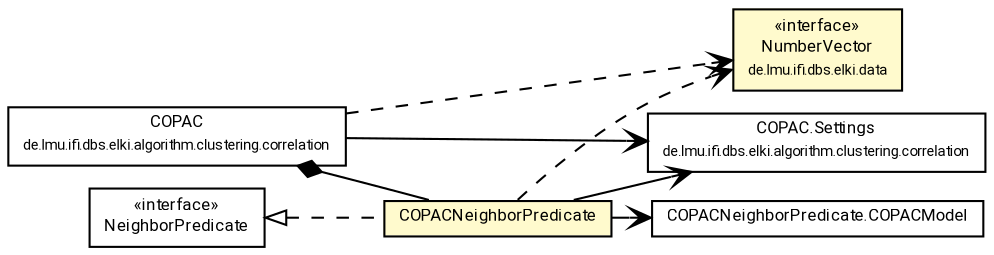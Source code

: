 #!/usr/local/bin/dot
#
# Class diagram 
# Generated by UMLGraph version R5_7_2-60-g0e99a6 (http://www.spinellis.gr/umlgraph/)
#

digraph G {
	graph [fontnames="svg"]
	edge [fontname="Roboto",fontsize=7,labelfontname="Roboto",labelfontsize=7,color="black"];
	node [fontname="Roboto",fontcolor="black",fontsize=8,shape=plaintext,margin=0,width=0,height=0];
	nodesep=0.15;
	ranksep=0.25;
	rankdir=LR;
	// de.lmu.ifi.dbs.elki.algorithm.clustering.correlation.COPAC<V extends de.lmu.ifi.dbs.elki.data.NumberVector>
	c2177396 [label=<<table title="de.lmu.ifi.dbs.elki.algorithm.clustering.correlation.COPAC" border="0" cellborder="1" cellspacing="0" cellpadding="2" href="../correlation/COPAC.html" target="_parent">
		<tr><td><table border="0" cellspacing="0" cellpadding="1">
		<tr><td align="center" balign="center"> <font face="Roboto">COPAC</font> </td></tr>
		<tr><td align="center" balign="center"> <font face="Roboto" point-size="7.0">de.lmu.ifi.dbs.elki.algorithm.clustering.correlation</font> </td></tr>
		</table></td></tr>
		</table>>, URL="../correlation/COPAC.html"];
	// de.lmu.ifi.dbs.elki.algorithm.clustering.correlation.COPAC.Settings
	c2177397 [label=<<table title="de.lmu.ifi.dbs.elki.algorithm.clustering.correlation.COPAC.Settings" border="0" cellborder="1" cellspacing="0" cellpadding="2" href="../correlation/COPAC.Settings.html" target="_parent">
		<tr><td><table border="0" cellspacing="0" cellpadding="1">
		<tr><td align="center" balign="center"> <font face="Roboto">COPAC.Settings</font> </td></tr>
		<tr><td align="center" balign="center"> <font face="Roboto" point-size="7.0">de.lmu.ifi.dbs.elki.algorithm.clustering.correlation</font> </td></tr>
		</table></td></tr>
		</table>>, URL="../correlation/COPAC.Settings.html"];
	// de.lmu.ifi.dbs.elki.algorithm.clustering.gdbscan.COPACNeighborPredicate<V extends de.lmu.ifi.dbs.elki.data.NumberVector>
	c2177619 [label=<<table title="de.lmu.ifi.dbs.elki.algorithm.clustering.gdbscan.COPACNeighborPredicate" border="0" cellborder="1" cellspacing="0" cellpadding="2" bgcolor="lemonChiffon" href="COPACNeighborPredicate.html" target="_parent">
		<tr><td><table border="0" cellspacing="0" cellpadding="1">
		<tr><td align="center" balign="center"> <font face="Roboto">COPACNeighborPredicate</font> </td></tr>
		</table></td></tr>
		</table>>, URL="COPACNeighborPredicate.html"];
	// de.lmu.ifi.dbs.elki.algorithm.clustering.gdbscan.COPACNeighborPredicate.COPACModel
	c2177620 [label=<<table title="de.lmu.ifi.dbs.elki.algorithm.clustering.gdbscan.COPACNeighborPredicate.COPACModel" border="0" cellborder="1" cellspacing="0" cellpadding="2" href="COPACNeighborPredicate.COPACModel.html" target="_parent">
		<tr><td><table border="0" cellspacing="0" cellpadding="1">
		<tr><td align="center" balign="center"> <font face="Roboto">COPACNeighborPredicate.COPACModel</font> </td></tr>
		</table></td></tr>
		</table>>, URL="COPACNeighborPredicate.COPACModel.html"];
	// de.lmu.ifi.dbs.elki.algorithm.clustering.gdbscan.NeighborPredicate<T>
	c2177627 [label=<<table title="de.lmu.ifi.dbs.elki.algorithm.clustering.gdbscan.NeighborPredicate" border="0" cellborder="1" cellspacing="0" cellpadding="2" href="NeighborPredicate.html" target="_parent">
		<tr><td><table border="0" cellspacing="0" cellpadding="1">
		<tr><td align="center" balign="center"> &#171;interface&#187; </td></tr>
		<tr><td align="center" balign="center"> <font face="Roboto">NeighborPredicate</font> </td></tr>
		</table></td></tr>
		</table>>, URL="NeighborPredicate.html"];
	// de.lmu.ifi.dbs.elki.data.NumberVector
	c2177827 [label=<<table title="de.lmu.ifi.dbs.elki.data.NumberVector" border="0" cellborder="1" cellspacing="0" cellpadding="2" bgcolor="LemonChiffon" href="../../../data/NumberVector.html" target="_parent">
		<tr><td><table border="0" cellspacing="0" cellpadding="1">
		<tr><td align="center" balign="center"> &#171;interface&#187; </td></tr>
		<tr><td align="center" balign="center"> <font face="Roboto">NumberVector</font> </td></tr>
		<tr><td align="center" balign="center"> <font face="Roboto" point-size="7.0">de.lmu.ifi.dbs.elki.data</font> </td></tr>
		</table></td></tr>
		</table>>, URL="../../../data/NumberVector.html"];
	// de.lmu.ifi.dbs.elki.algorithm.clustering.correlation.COPAC<V extends de.lmu.ifi.dbs.elki.data.NumberVector> composed de.lmu.ifi.dbs.elki.algorithm.clustering.gdbscan.COPACNeighborPredicate<V extends de.lmu.ifi.dbs.elki.data.NumberVector>
	c2177396 -> c2177619 [arrowhead=none,arrowtail=diamond,dir=back,weight=6];
	// de.lmu.ifi.dbs.elki.algorithm.clustering.gdbscan.COPACNeighborPredicate<V extends de.lmu.ifi.dbs.elki.data.NumberVector> implements de.lmu.ifi.dbs.elki.algorithm.clustering.gdbscan.NeighborPredicate<T>
	c2177627 -> c2177619 [arrowtail=empty,style=dashed,dir=back,weight=9];
	// de.lmu.ifi.dbs.elki.algorithm.clustering.gdbscan.COPACNeighborPredicate<V extends de.lmu.ifi.dbs.elki.data.NumberVector> navassoc de.lmu.ifi.dbs.elki.algorithm.clustering.gdbscan.COPACNeighborPredicate.COPACModel
	c2177619 -> c2177620 [arrowhead=open,weight=1];
	// de.lmu.ifi.dbs.elki.algorithm.clustering.correlation.COPAC<V extends de.lmu.ifi.dbs.elki.data.NumberVector> navassoc de.lmu.ifi.dbs.elki.algorithm.clustering.correlation.COPAC.Settings
	c2177396 -> c2177397 [arrowhead=open,weight=1];
	// de.lmu.ifi.dbs.elki.algorithm.clustering.gdbscan.COPACNeighborPredicate<V extends de.lmu.ifi.dbs.elki.data.NumberVector> navassoc de.lmu.ifi.dbs.elki.algorithm.clustering.correlation.COPAC.Settings
	c2177619 -> c2177397 [arrowhead=open,weight=1];
	// de.lmu.ifi.dbs.elki.algorithm.clustering.correlation.COPAC<V extends de.lmu.ifi.dbs.elki.data.NumberVector> depend de.lmu.ifi.dbs.elki.data.NumberVector
	c2177396 -> c2177827 [arrowhead=open,style=dashed,weight=0];
	// de.lmu.ifi.dbs.elki.algorithm.clustering.gdbscan.COPACNeighborPredicate<V extends de.lmu.ifi.dbs.elki.data.NumberVector> depend de.lmu.ifi.dbs.elki.data.NumberVector
	c2177619 -> c2177827 [arrowhead=open,style=dashed,weight=0];
}

